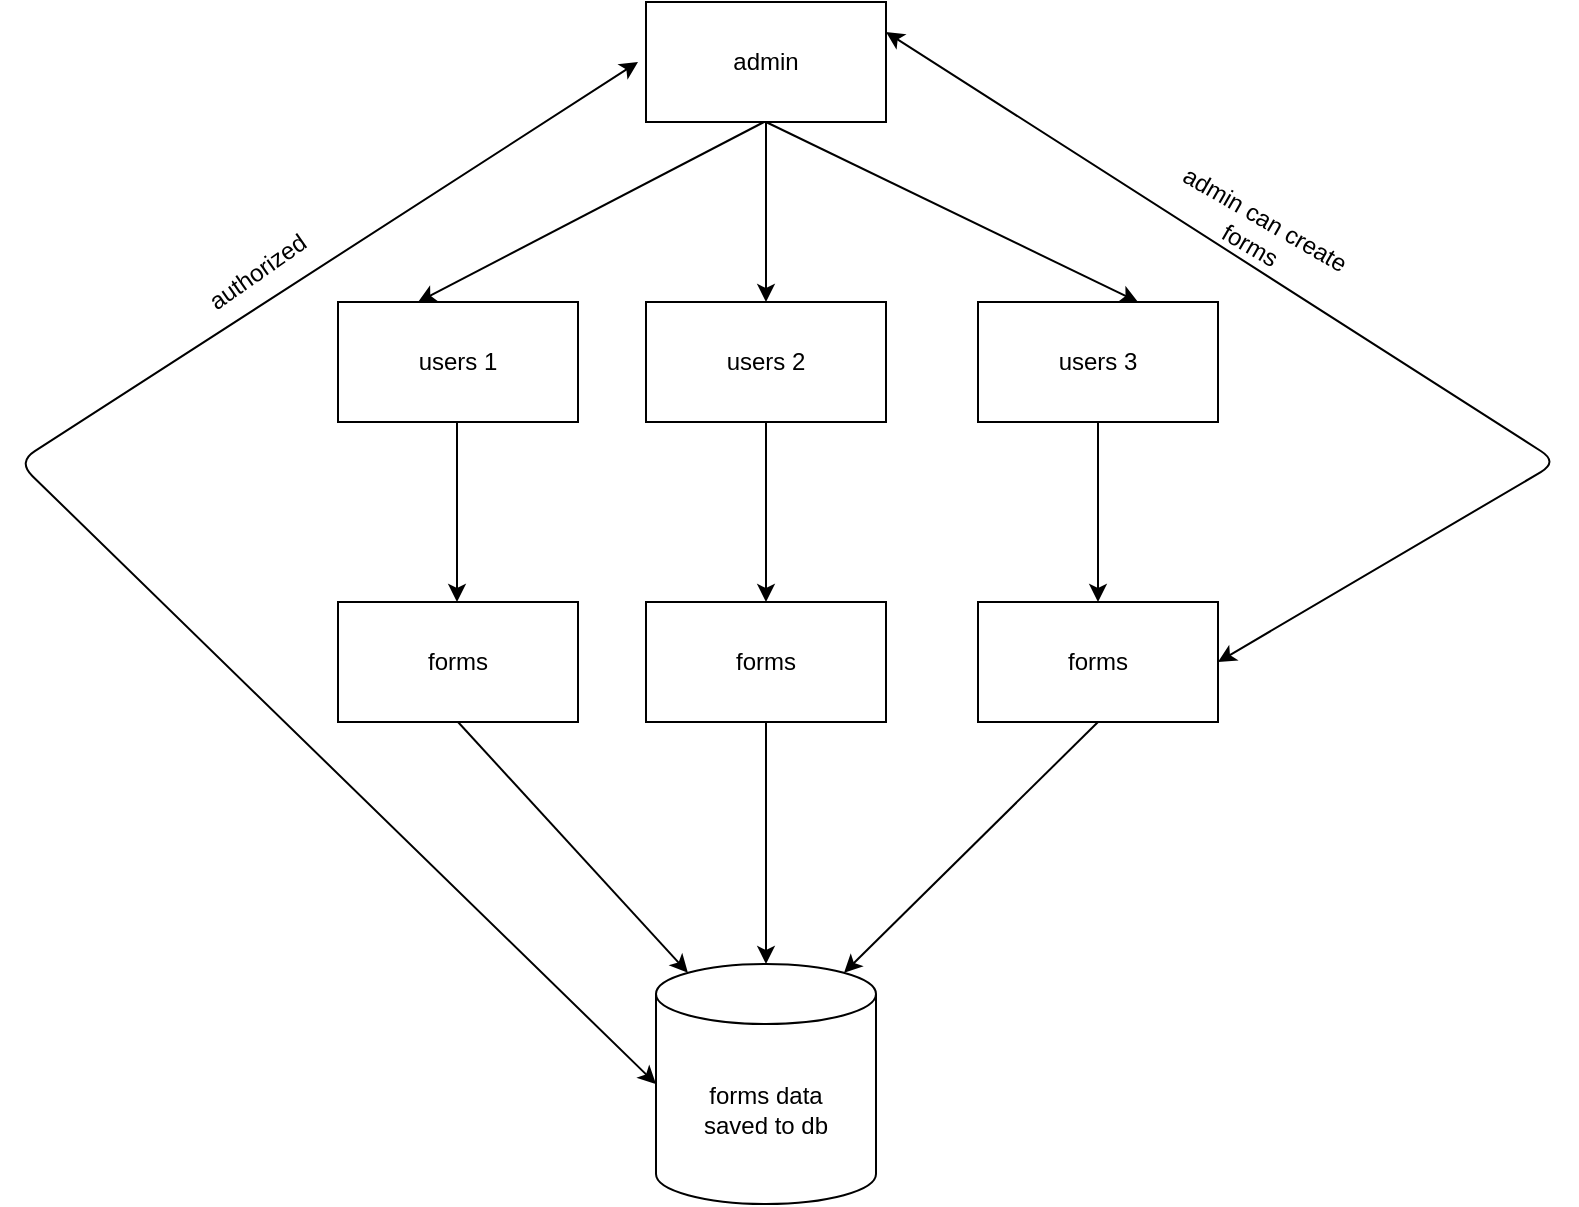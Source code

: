 <mxfile version="24.4.4" type="github">
  <diagram name="Page-1" id="T0f3zjT_WgIp4Pu6waGR">
    <mxGraphModel dx="1193" dy="656" grid="1" gridSize="10" guides="1" tooltips="1" connect="1" arrows="1" fold="1" page="1" pageScale="1" pageWidth="827" pageHeight="1169" math="0" shadow="0">
      <root>
        <mxCell id="0" />
        <mxCell id="1" parent="0" />
        <mxCell id="A8NNKfd4e-E6Pqu41PFg-1" value="admin" style="rounded=0;whiteSpace=wrap;html=1;" vertex="1" parent="1">
          <mxGeometry x="354" y="50" width="120" height="60" as="geometry" />
        </mxCell>
        <mxCell id="A8NNKfd4e-E6Pqu41PFg-2" value="" style="endArrow=classic;html=1;rounded=0;" edge="1" parent="1">
          <mxGeometry width="50" height="50" relative="1" as="geometry">
            <mxPoint x="414" y="110" as="sourcePoint" />
            <mxPoint x="414" y="200" as="targetPoint" />
          </mxGeometry>
        </mxCell>
        <mxCell id="A8NNKfd4e-E6Pqu41PFg-3" value="users 2" style="rounded=0;whiteSpace=wrap;html=1;" vertex="1" parent="1">
          <mxGeometry x="354" y="200" width="120" height="60" as="geometry" />
        </mxCell>
        <mxCell id="A8NNKfd4e-E6Pqu41PFg-4" value="" style="endArrow=classic;html=1;rounded=0;" edge="1" parent="1">
          <mxGeometry width="50" height="50" relative="1" as="geometry">
            <mxPoint x="413" y="110" as="sourcePoint" />
            <mxPoint x="240" y="200" as="targetPoint" />
          </mxGeometry>
        </mxCell>
        <mxCell id="A8NNKfd4e-E6Pqu41PFg-5" value="" style="endArrow=classic;html=1;rounded=0;" edge="1" parent="1">
          <mxGeometry width="50" height="50" relative="1" as="geometry">
            <mxPoint x="414" y="110" as="sourcePoint" />
            <mxPoint x="600" y="200" as="targetPoint" />
          </mxGeometry>
        </mxCell>
        <mxCell id="A8NNKfd4e-E6Pqu41PFg-6" value="users 3" style="rounded=0;whiteSpace=wrap;html=1;" vertex="1" parent="1">
          <mxGeometry x="520" y="200" width="120" height="60" as="geometry" />
        </mxCell>
        <mxCell id="A8NNKfd4e-E6Pqu41PFg-7" value="users 1" style="rounded=0;whiteSpace=wrap;html=1;" vertex="1" parent="1">
          <mxGeometry x="200" y="200" width="120" height="60" as="geometry" />
        </mxCell>
        <mxCell id="A8NNKfd4e-E6Pqu41PFg-8" value="forms" style="rounded=0;whiteSpace=wrap;html=1;" vertex="1" parent="1">
          <mxGeometry x="354" y="350" width="120" height="60" as="geometry" />
        </mxCell>
        <mxCell id="A8NNKfd4e-E6Pqu41PFg-9" value="" style="endArrow=classic;html=1;rounded=0;" edge="1" parent="1">
          <mxGeometry width="50" height="50" relative="1" as="geometry">
            <mxPoint x="414" y="260" as="sourcePoint" />
            <mxPoint x="414" y="350" as="targetPoint" />
          </mxGeometry>
        </mxCell>
        <mxCell id="A8NNKfd4e-E6Pqu41PFg-10" value="" style="endArrow=classic;html=1;rounded=0;exitX=0.25;exitY=1;exitDx=0;exitDy=0;entryX=0.25;entryY=0;entryDx=0;entryDy=0;" edge="1" parent="1">
          <mxGeometry width="50" height="50" relative="1" as="geometry">
            <mxPoint x="259.5" y="260" as="sourcePoint" />
            <mxPoint x="259.5" y="350" as="targetPoint" />
          </mxGeometry>
        </mxCell>
        <mxCell id="A8NNKfd4e-E6Pqu41PFg-11" value="" style="endArrow=classic;html=1;rounded=0;exitX=0.5;exitY=1;exitDx=0;exitDy=0;entryX=0.5;entryY=0;entryDx=0;entryDy=0;" edge="1" parent="1" source="A8NNKfd4e-E6Pqu41PFg-6" target="A8NNKfd4e-E6Pqu41PFg-21">
          <mxGeometry width="50" height="50" relative="1" as="geometry">
            <mxPoint x="414" y="260" as="sourcePoint" />
            <mxPoint x="414" y="340" as="targetPoint" />
          </mxGeometry>
        </mxCell>
        <mxCell id="A8NNKfd4e-E6Pqu41PFg-13" value="forms&amp;nbsp;&lt;span style=&quot;background-color: initial;&quot;&gt;data&lt;/span&gt;&lt;div&gt;&lt;span style=&quot;background-color: initial;&quot;&gt;saved to db&lt;/span&gt;&lt;/div&gt;" style="shape=cylinder3;whiteSpace=wrap;html=1;boundedLbl=1;backgroundOutline=1;size=15;" vertex="1" parent="1">
          <mxGeometry x="359" y="531" width="110" height="120" as="geometry" />
        </mxCell>
        <mxCell id="A8NNKfd4e-E6Pqu41PFg-14" value="" style="endArrow=classic;html=1;rounded=0;exitX=0.5;exitY=1;exitDx=0;exitDy=0;entryX=0.5;entryY=0;entryDx=0;entryDy=0;entryPerimeter=0;" edge="1" parent="1" source="A8NNKfd4e-E6Pqu41PFg-8" target="A8NNKfd4e-E6Pqu41PFg-13">
          <mxGeometry width="50" height="50" relative="1" as="geometry">
            <mxPoint x="380" y="620" as="sourcePoint" />
            <mxPoint x="430" y="570" as="targetPoint" />
          </mxGeometry>
        </mxCell>
        <mxCell id="A8NNKfd4e-E6Pqu41PFg-21" value="forms" style="rounded=0;whiteSpace=wrap;html=1;" vertex="1" parent="1">
          <mxGeometry x="520" y="350" width="120" height="60" as="geometry" />
        </mxCell>
        <mxCell id="A8NNKfd4e-E6Pqu41PFg-22" value="forms" style="rounded=0;whiteSpace=wrap;html=1;" vertex="1" parent="1">
          <mxGeometry x="200" y="350" width="120" height="60" as="geometry" />
        </mxCell>
        <mxCell id="A8NNKfd4e-E6Pqu41PFg-23" value="" style="endArrow=classic;html=1;rounded=0;exitX=0.5;exitY=1;exitDx=0;exitDy=0;entryX=0.855;entryY=0;entryDx=0;entryDy=4.35;entryPerimeter=0;" edge="1" parent="1" source="A8NNKfd4e-E6Pqu41PFg-21" target="A8NNKfd4e-E6Pqu41PFg-13">
          <mxGeometry width="50" height="50" relative="1" as="geometry">
            <mxPoint x="414.5" y="410" as="sourcePoint" />
            <mxPoint x="415.5" y="530" as="targetPoint" />
          </mxGeometry>
        </mxCell>
        <mxCell id="A8NNKfd4e-E6Pqu41PFg-24" value="" style="endArrow=classic;html=1;rounded=0;exitX=0.5;exitY=1;exitDx=0;exitDy=0;entryX=0.145;entryY=0;entryDx=0;entryDy=4.35;entryPerimeter=0;" edge="1" parent="1" source="A8NNKfd4e-E6Pqu41PFg-22" target="A8NNKfd4e-E6Pqu41PFg-13">
          <mxGeometry width="50" height="50" relative="1" as="geometry">
            <mxPoint x="414.5" y="410" as="sourcePoint" />
            <mxPoint x="415.5" y="530" as="targetPoint" />
          </mxGeometry>
        </mxCell>
        <mxCell id="A8NNKfd4e-E6Pqu41PFg-28" value="" style="endArrow=classic;startArrow=classic;html=1;rounded=1;exitX=0;exitY=0.5;exitDx=0;exitDy=0;exitPerimeter=0;curved=0;" edge="1" parent="1" source="A8NNKfd4e-E6Pqu41PFg-13">
          <mxGeometry width="50" height="50" relative="1" as="geometry">
            <mxPoint x="70" y="420" as="sourcePoint" />
            <mxPoint x="350" y="80" as="targetPoint" />
            <Array as="points">
              <mxPoint x="40" y="280" />
            </Array>
          </mxGeometry>
        </mxCell>
        <mxCell id="A8NNKfd4e-E6Pqu41PFg-29" value="authorized" style="text;html=1;align=center;verticalAlign=middle;whiteSpace=wrap;rounded=0;rotation=-35;" vertex="1" parent="1">
          <mxGeometry x="110" y="160" width="100" height="50" as="geometry" />
        </mxCell>
        <mxCell id="A8NNKfd4e-E6Pqu41PFg-30" value="" style="endArrow=classic;startArrow=classic;html=1;rounded=1;exitX=1;exitY=0.5;exitDx=0;exitDy=0;curved=0;entryX=1;entryY=0.25;entryDx=0;entryDy=0;" edge="1" parent="1" source="A8NNKfd4e-E6Pqu41PFg-21" target="A8NNKfd4e-E6Pqu41PFg-1">
          <mxGeometry width="50" height="50" relative="1" as="geometry">
            <mxPoint x="370" y="600" as="sourcePoint" />
            <mxPoint x="360" y="90" as="targetPoint" />
            <Array as="points">
              <mxPoint x="810" y="280" />
            </Array>
          </mxGeometry>
        </mxCell>
        <mxCell id="A8NNKfd4e-E6Pqu41PFg-31" value="admin can create forms" style="text;html=1;align=center;verticalAlign=middle;whiteSpace=wrap;rounded=0;rotation=30;" vertex="1" parent="1">
          <mxGeometry x="610" y="140" width="100" height="50" as="geometry" />
        </mxCell>
      </root>
    </mxGraphModel>
  </diagram>
</mxfile>
